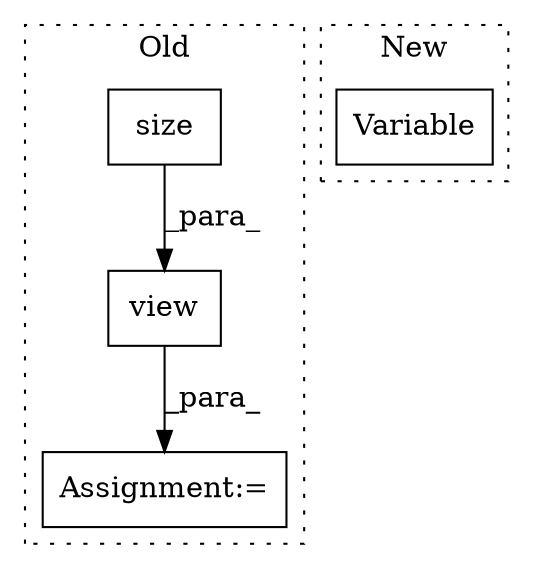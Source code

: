 digraph G {
subgraph cluster0 {
1 [label="view" a="32" s="2731,2758" l="5,1" shape="box"];
3 [label="size" a="32" s="2748,2754" l="5,1" shape="box"];
4 [label="Assignment:=" a="7" s="2718" l="1" shape="box"];
label = "Old";
style="dotted";
}
subgraph cluster1 {
2 [label="Variable" a="32" s="1825,1838" l="9,1" shape="box"];
label = "New";
style="dotted";
}
1 -> 4 [label="_para_"];
3 -> 1 [label="_para_"];
}